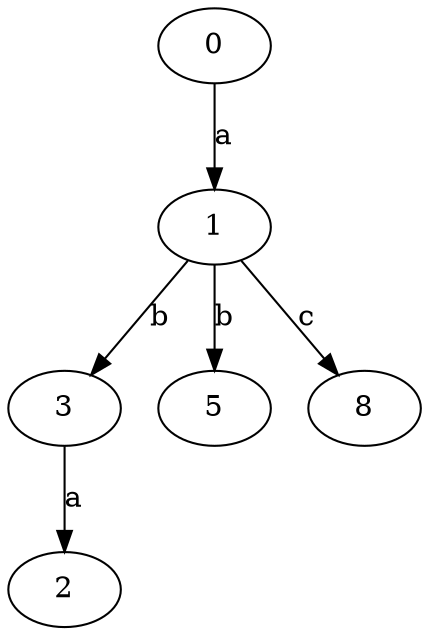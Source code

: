 strict digraph  {
0;
1;
2;
3;
5;
8;
0 -> 1  [label=a];
1 -> 3  [label=b];
1 -> 5  [label=b];
1 -> 8  [label=c];
3 -> 2  [label=a];
}
